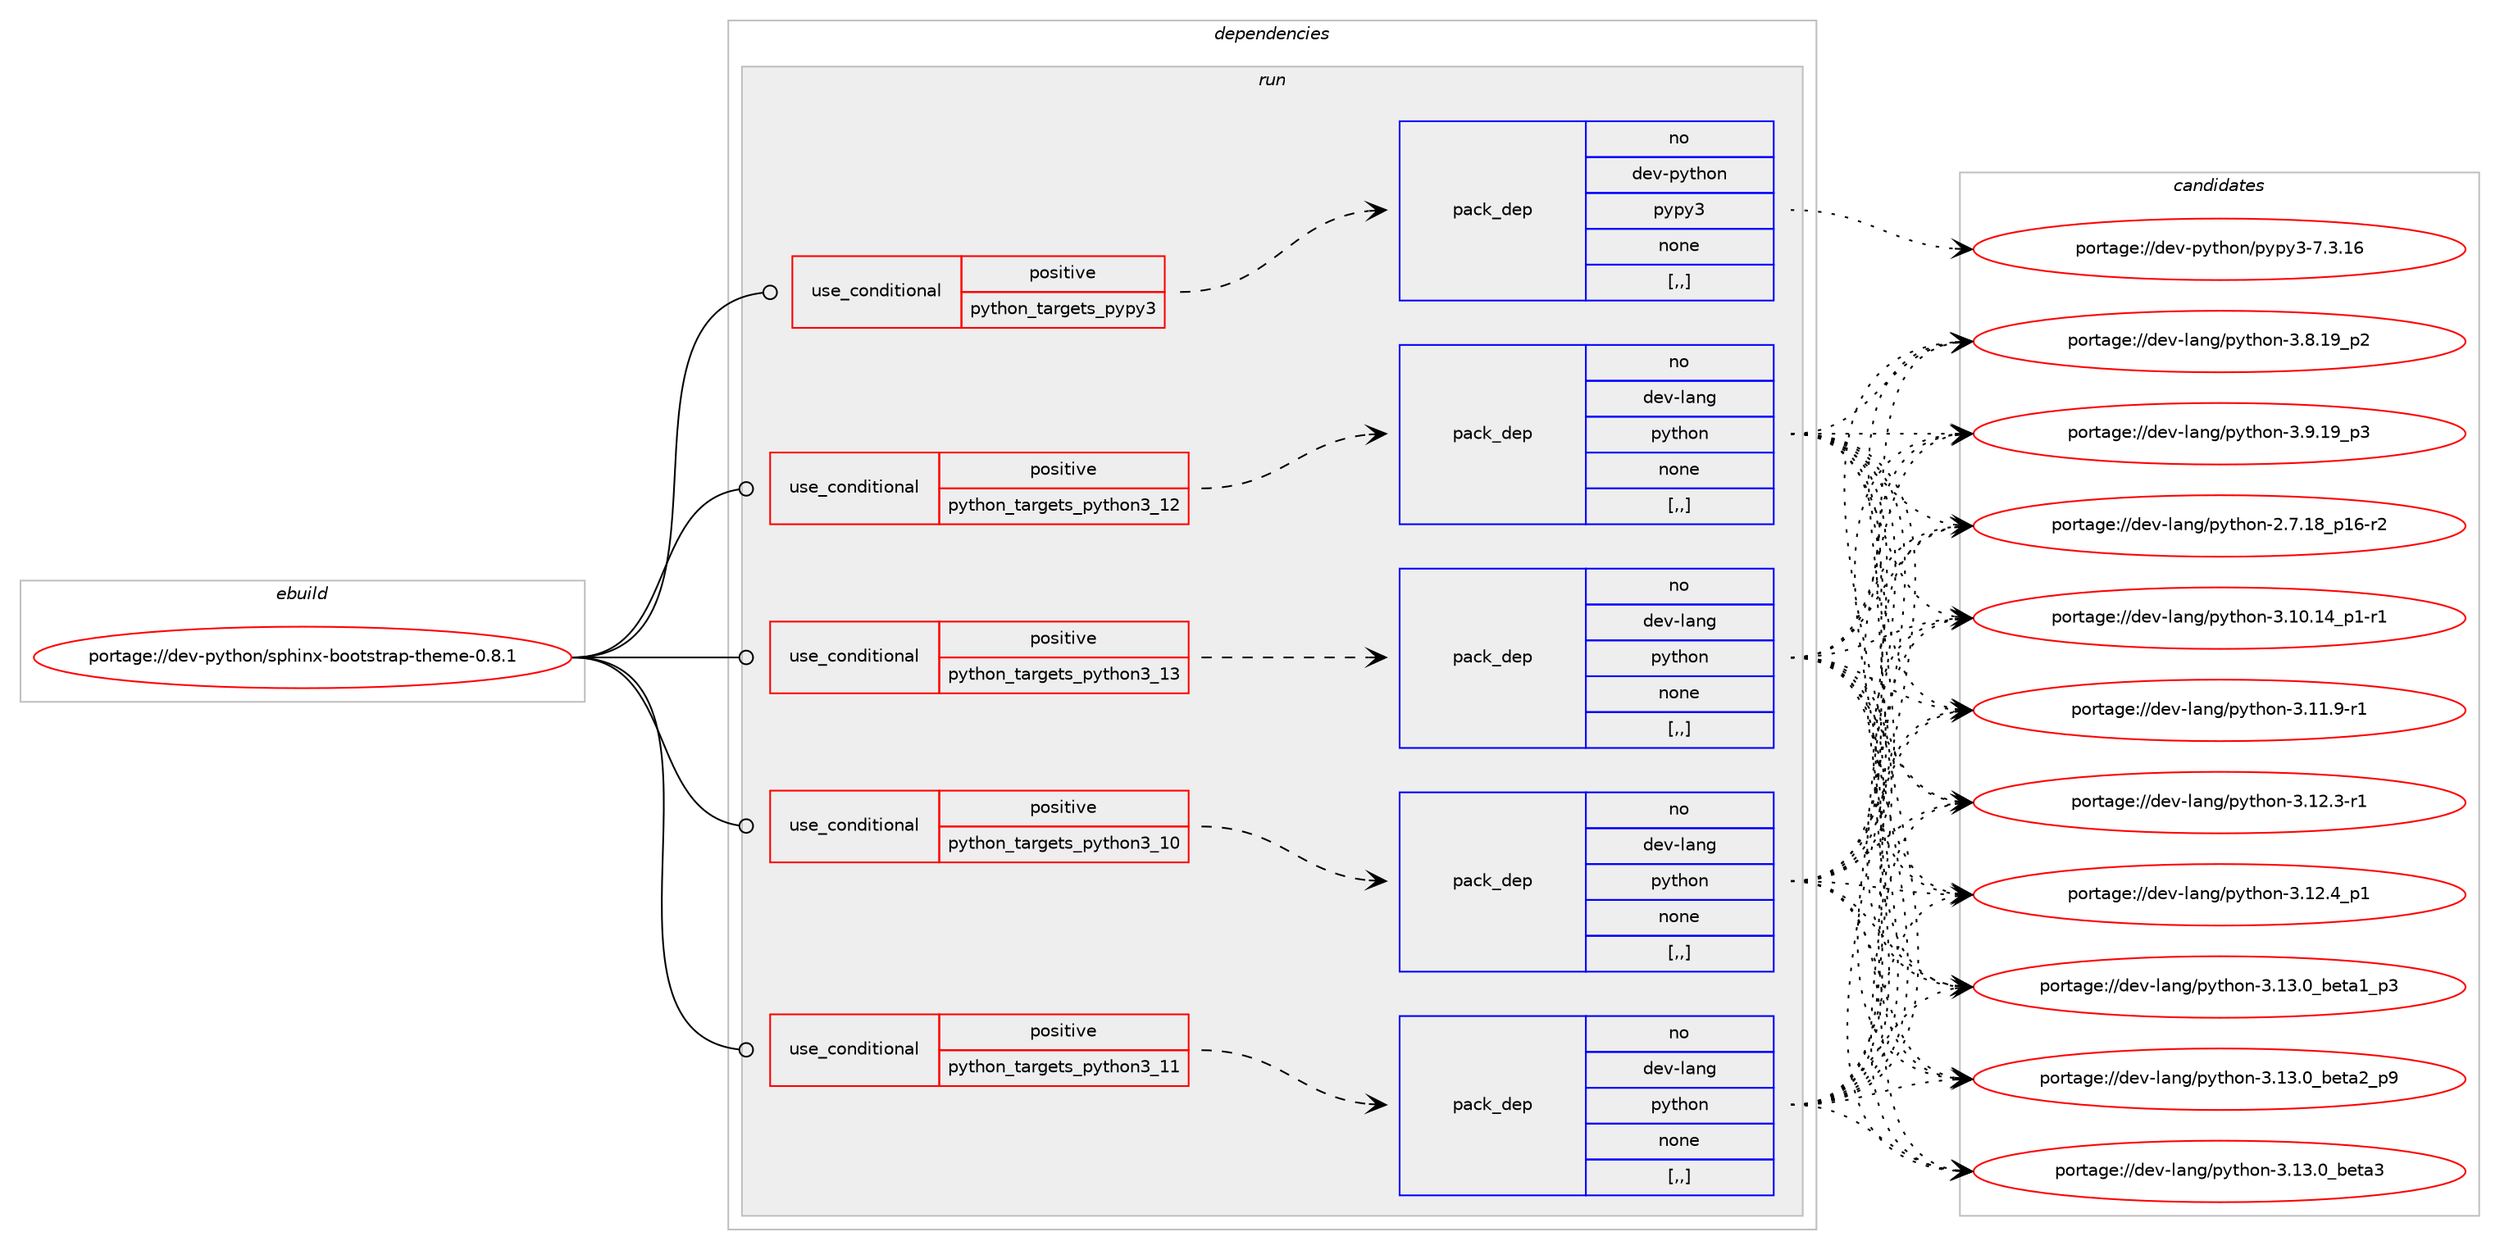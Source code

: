 digraph prolog {

# *************
# Graph options
# *************

newrank=true;
concentrate=true;
compound=true;
graph [rankdir=LR,fontname=Helvetica,fontsize=10,ranksep=1.5];#, ranksep=2.5, nodesep=0.2];
edge  [arrowhead=vee];
node  [fontname=Helvetica,fontsize=10];

# **********
# The ebuild
# **********

subgraph cluster_leftcol {
color=gray;
rank=same;
label=<<i>ebuild</i>>;
id [label="portage://dev-python/sphinx-bootstrap-theme-0.8.1", color=red, width=4, href="../dev-python/sphinx-bootstrap-theme-0.8.1.svg"];
}

# ****************
# The dependencies
# ****************

subgraph cluster_midcol {
color=gray;
label=<<i>dependencies</i>>;
subgraph cluster_compile {
fillcolor="#eeeeee";
style=filled;
label=<<i>compile</i>>;
}
subgraph cluster_compileandrun {
fillcolor="#eeeeee";
style=filled;
label=<<i>compile and run</i>>;
}
subgraph cluster_run {
fillcolor="#eeeeee";
style=filled;
label=<<i>run</i>>;
subgraph cond38523 {
dependency159800 [label=<<TABLE BORDER="0" CELLBORDER="1" CELLSPACING="0" CELLPADDING="4"><TR><TD ROWSPAN="3" CELLPADDING="10">use_conditional</TD></TR><TR><TD>positive</TD></TR><TR><TD>python_targets_pypy3</TD></TR></TABLE>>, shape=none, color=red];
subgraph pack120039 {
dependency159801 [label=<<TABLE BORDER="0" CELLBORDER="1" CELLSPACING="0" CELLPADDING="4" WIDTH="220"><TR><TD ROWSPAN="6" CELLPADDING="30">pack_dep</TD></TR><TR><TD WIDTH="110">no</TD></TR><TR><TD>dev-python</TD></TR><TR><TD>pypy3</TD></TR><TR><TD>none</TD></TR><TR><TD>[,,]</TD></TR></TABLE>>, shape=none, color=blue];
}
dependency159800:e -> dependency159801:w [weight=20,style="dashed",arrowhead="vee"];
}
id:e -> dependency159800:w [weight=20,style="solid",arrowhead="odot"];
subgraph cond38524 {
dependency159802 [label=<<TABLE BORDER="0" CELLBORDER="1" CELLSPACING="0" CELLPADDING="4"><TR><TD ROWSPAN="3" CELLPADDING="10">use_conditional</TD></TR><TR><TD>positive</TD></TR><TR><TD>python_targets_python3_10</TD></TR></TABLE>>, shape=none, color=red];
subgraph pack120040 {
dependency159803 [label=<<TABLE BORDER="0" CELLBORDER="1" CELLSPACING="0" CELLPADDING="4" WIDTH="220"><TR><TD ROWSPAN="6" CELLPADDING="30">pack_dep</TD></TR><TR><TD WIDTH="110">no</TD></TR><TR><TD>dev-lang</TD></TR><TR><TD>python</TD></TR><TR><TD>none</TD></TR><TR><TD>[,,]</TD></TR></TABLE>>, shape=none, color=blue];
}
dependency159802:e -> dependency159803:w [weight=20,style="dashed",arrowhead="vee"];
}
id:e -> dependency159802:w [weight=20,style="solid",arrowhead="odot"];
subgraph cond38525 {
dependency159804 [label=<<TABLE BORDER="0" CELLBORDER="1" CELLSPACING="0" CELLPADDING="4"><TR><TD ROWSPAN="3" CELLPADDING="10">use_conditional</TD></TR><TR><TD>positive</TD></TR><TR><TD>python_targets_python3_11</TD></TR></TABLE>>, shape=none, color=red];
subgraph pack120041 {
dependency159805 [label=<<TABLE BORDER="0" CELLBORDER="1" CELLSPACING="0" CELLPADDING="4" WIDTH="220"><TR><TD ROWSPAN="6" CELLPADDING="30">pack_dep</TD></TR><TR><TD WIDTH="110">no</TD></TR><TR><TD>dev-lang</TD></TR><TR><TD>python</TD></TR><TR><TD>none</TD></TR><TR><TD>[,,]</TD></TR></TABLE>>, shape=none, color=blue];
}
dependency159804:e -> dependency159805:w [weight=20,style="dashed",arrowhead="vee"];
}
id:e -> dependency159804:w [weight=20,style="solid",arrowhead="odot"];
subgraph cond38526 {
dependency159806 [label=<<TABLE BORDER="0" CELLBORDER="1" CELLSPACING="0" CELLPADDING="4"><TR><TD ROWSPAN="3" CELLPADDING="10">use_conditional</TD></TR><TR><TD>positive</TD></TR><TR><TD>python_targets_python3_12</TD></TR></TABLE>>, shape=none, color=red];
subgraph pack120042 {
dependency159807 [label=<<TABLE BORDER="0" CELLBORDER="1" CELLSPACING="0" CELLPADDING="4" WIDTH="220"><TR><TD ROWSPAN="6" CELLPADDING="30">pack_dep</TD></TR><TR><TD WIDTH="110">no</TD></TR><TR><TD>dev-lang</TD></TR><TR><TD>python</TD></TR><TR><TD>none</TD></TR><TR><TD>[,,]</TD></TR></TABLE>>, shape=none, color=blue];
}
dependency159806:e -> dependency159807:w [weight=20,style="dashed",arrowhead="vee"];
}
id:e -> dependency159806:w [weight=20,style="solid",arrowhead="odot"];
subgraph cond38527 {
dependency159808 [label=<<TABLE BORDER="0" CELLBORDER="1" CELLSPACING="0" CELLPADDING="4"><TR><TD ROWSPAN="3" CELLPADDING="10">use_conditional</TD></TR><TR><TD>positive</TD></TR><TR><TD>python_targets_python3_13</TD></TR></TABLE>>, shape=none, color=red];
subgraph pack120043 {
dependency159809 [label=<<TABLE BORDER="0" CELLBORDER="1" CELLSPACING="0" CELLPADDING="4" WIDTH="220"><TR><TD ROWSPAN="6" CELLPADDING="30">pack_dep</TD></TR><TR><TD WIDTH="110">no</TD></TR><TR><TD>dev-lang</TD></TR><TR><TD>python</TD></TR><TR><TD>none</TD></TR><TR><TD>[,,]</TD></TR></TABLE>>, shape=none, color=blue];
}
dependency159808:e -> dependency159809:w [weight=20,style="dashed",arrowhead="vee"];
}
id:e -> dependency159808:w [weight=20,style="solid",arrowhead="odot"];
}
}

# **************
# The candidates
# **************

subgraph cluster_choices {
rank=same;
color=gray;
label=<<i>candidates</i>>;

subgraph choice120039 {
color=black;
nodesep=1;
choice10010111845112121116104111110471121211121215145554651464954 [label="portage://dev-python/pypy3-7.3.16", color=red, width=4,href="../dev-python/pypy3-7.3.16.svg"];
dependency159801:e -> choice10010111845112121116104111110471121211121215145554651464954:w [style=dotted,weight="100"];
}
subgraph choice120040 {
color=black;
nodesep=1;
choice100101118451089711010347112121116104111110455046554649569511249544511450 [label="portage://dev-lang/python-2.7.18_p16-r2", color=red, width=4,href="../dev-lang/python-2.7.18_p16-r2.svg"];
choice100101118451089711010347112121116104111110455146494846495295112494511449 [label="portage://dev-lang/python-3.10.14_p1-r1", color=red, width=4,href="../dev-lang/python-3.10.14_p1-r1.svg"];
choice100101118451089711010347112121116104111110455146494946574511449 [label="portage://dev-lang/python-3.11.9-r1", color=red, width=4,href="../dev-lang/python-3.11.9-r1.svg"];
choice100101118451089711010347112121116104111110455146495046514511449 [label="portage://dev-lang/python-3.12.3-r1", color=red, width=4,href="../dev-lang/python-3.12.3-r1.svg"];
choice100101118451089711010347112121116104111110455146495046529511249 [label="portage://dev-lang/python-3.12.4_p1", color=red, width=4,href="../dev-lang/python-3.12.4_p1.svg"];
choice10010111845108971101034711212111610411111045514649514648959810111697499511251 [label="portage://dev-lang/python-3.13.0_beta1_p3", color=red, width=4,href="../dev-lang/python-3.13.0_beta1_p3.svg"];
choice10010111845108971101034711212111610411111045514649514648959810111697509511257 [label="portage://dev-lang/python-3.13.0_beta2_p9", color=red, width=4,href="../dev-lang/python-3.13.0_beta2_p9.svg"];
choice1001011184510897110103471121211161041111104551464951464895981011169751 [label="portage://dev-lang/python-3.13.0_beta3", color=red, width=4,href="../dev-lang/python-3.13.0_beta3.svg"];
choice100101118451089711010347112121116104111110455146564649579511250 [label="portage://dev-lang/python-3.8.19_p2", color=red, width=4,href="../dev-lang/python-3.8.19_p2.svg"];
choice100101118451089711010347112121116104111110455146574649579511251 [label="portage://dev-lang/python-3.9.19_p3", color=red, width=4,href="../dev-lang/python-3.9.19_p3.svg"];
dependency159803:e -> choice100101118451089711010347112121116104111110455046554649569511249544511450:w [style=dotted,weight="100"];
dependency159803:e -> choice100101118451089711010347112121116104111110455146494846495295112494511449:w [style=dotted,weight="100"];
dependency159803:e -> choice100101118451089711010347112121116104111110455146494946574511449:w [style=dotted,weight="100"];
dependency159803:e -> choice100101118451089711010347112121116104111110455146495046514511449:w [style=dotted,weight="100"];
dependency159803:e -> choice100101118451089711010347112121116104111110455146495046529511249:w [style=dotted,weight="100"];
dependency159803:e -> choice10010111845108971101034711212111610411111045514649514648959810111697499511251:w [style=dotted,weight="100"];
dependency159803:e -> choice10010111845108971101034711212111610411111045514649514648959810111697509511257:w [style=dotted,weight="100"];
dependency159803:e -> choice1001011184510897110103471121211161041111104551464951464895981011169751:w [style=dotted,weight="100"];
dependency159803:e -> choice100101118451089711010347112121116104111110455146564649579511250:w [style=dotted,weight="100"];
dependency159803:e -> choice100101118451089711010347112121116104111110455146574649579511251:w [style=dotted,weight="100"];
}
subgraph choice120041 {
color=black;
nodesep=1;
choice100101118451089711010347112121116104111110455046554649569511249544511450 [label="portage://dev-lang/python-2.7.18_p16-r2", color=red, width=4,href="../dev-lang/python-2.7.18_p16-r2.svg"];
choice100101118451089711010347112121116104111110455146494846495295112494511449 [label="portage://dev-lang/python-3.10.14_p1-r1", color=red, width=4,href="../dev-lang/python-3.10.14_p1-r1.svg"];
choice100101118451089711010347112121116104111110455146494946574511449 [label="portage://dev-lang/python-3.11.9-r1", color=red, width=4,href="../dev-lang/python-3.11.9-r1.svg"];
choice100101118451089711010347112121116104111110455146495046514511449 [label="portage://dev-lang/python-3.12.3-r1", color=red, width=4,href="../dev-lang/python-3.12.3-r1.svg"];
choice100101118451089711010347112121116104111110455146495046529511249 [label="portage://dev-lang/python-3.12.4_p1", color=red, width=4,href="../dev-lang/python-3.12.4_p1.svg"];
choice10010111845108971101034711212111610411111045514649514648959810111697499511251 [label="portage://dev-lang/python-3.13.0_beta1_p3", color=red, width=4,href="../dev-lang/python-3.13.0_beta1_p3.svg"];
choice10010111845108971101034711212111610411111045514649514648959810111697509511257 [label="portage://dev-lang/python-3.13.0_beta2_p9", color=red, width=4,href="../dev-lang/python-3.13.0_beta2_p9.svg"];
choice1001011184510897110103471121211161041111104551464951464895981011169751 [label="portage://dev-lang/python-3.13.0_beta3", color=red, width=4,href="../dev-lang/python-3.13.0_beta3.svg"];
choice100101118451089711010347112121116104111110455146564649579511250 [label="portage://dev-lang/python-3.8.19_p2", color=red, width=4,href="../dev-lang/python-3.8.19_p2.svg"];
choice100101118451089711010347112121116104111110455146574649579511251 [label="portage://dev-lang/python-3.9.19_p3", color=red, width=4,href="../dev-lang/python-3.9.19_p3.svg"];
dependency159805:e -> choice100101118451089711010347112121116104111110455046554649569511249544511450:w [style=dotted,weight="100"];
dependency159805:e -> choice100101118451089711010347112121116104111110455146494846495295112494511449:w [style=dotted,weight="100"];
dependency159805:e -> choice100101118451089711010347112121116104111110455146494946574511449:w [style=dotted,weight="100"];
dependency159805:e -> choice100101118451089711010347112121116104111110455146495046514511449:w [style=dotted,weight="100"];
dependency159805:e -> choice100101118451089711010347112121116104111110455146495046529511249:w [style=dotted,weight="100"];
dependency159805:e -> choice10010111845108971101034711212111610411111045514649514648959810111697499511251:w [style=dotted,weight="100"];
dependency159805:e -> choice10010111845108971101034711212111610411111045514649514648959810111697509511257:w [style=dotted,weight="100"];
dependency159805:e -> choice1001011184510897110103471121211161041111104551464951464895981011169751:w [style=dotted,weight="100"];
dependency159805:e -> choice100101118451089711010347112121116104111110455146564649579511250:w [style=dotted,weight="100"];
dependency159805:e -> choice100101118451089711010347112121116104111110455146574649579511251:w [style=dotted,weight="100"];
}
subgraph choice120042 {
color=black;
nodesep=1;
choice100101118451089711010347112121116104111110455046554649569511249544511450 [label="portage://dev-lang/python-2.7.18_p16-r2", color=red, width=4,href="../dev-lang/python-2.7.18_p16-r2.svg"];
choice100101118451089711010347112121116104111110455146494846495295112494511449 [label="portage://dev-lang/python-3.10.14_p1-r1", color=red, width=4,href="../dev-lang/python-3.10.14_p1-r1.svg"];
choice100101118451089711010347112121116104111110455146494946574511449 [label="portage://dev-lang/python-3.11.9-r1", color=red, width=4,href="../dev-lang/python-3.11.9-r1.svg"];
choice100101118451089711010347112121116104111110455146495046514511449 [label="portage://dev-lang/python-3.12.3-r1", color=red, width=4,href="../dev-lang/python-3.12.3-r1.svg"];
choice100101118451089711010347112121116104111110455146495046529511249 [label="portage://dev-lang/python-3.12.4_p1", color=red, width=4,href="../dev-lang/python-3.12.4_p1.svg"];
choice10010111845108971101034711212111610411111045514649514648959810111697499511251 [label="portage://dev-lang/python-3.13.0_beta1_p3", color=red, width=4,href="../dev-lang/python-3.13.0_beta1_p3.svg"];
choice10010111845108971101034711212111610411111045514649514648959810111697509511257 [label="portage://dev-lang/python-3.13.0_beta2_p9", color=red, width=4,href="../dev-lang/python-3.13.0_beta2_p9.svg"];
choice1001011184510897110103471121211161041111104551464951464895981011169751 [label="portage://dev-lang/python-3.13.0_beta3", color=red, width=4,href="../dev-lang/python-3.13.0_beta3.svg"];
choice100101118451089711010347112121116104111110455146564649579511250 [label="portage://dev-lang/python-3.8.19_p2", color=red, width=4,href="../dev-lang/python-3.8.19_p2.svg"];
choice100101118451089711010347112121116104111110455146574649579511251 [label="portage://dev-lang/python-3.9.19_p3", color=red, width=4,href="../dev-lang/python-3.9.19_p3.svg"];
dependency159807:e -> choice100101118451089711010347112121116104111110455046554649569511249544511450:w [style=dotted,weight="100"];
dependency159807:e -> choice100101118451089711010347112121116104111110455146494846495295112494511449:w [style=dotted,weight="100"];
dependency159807:e -> choice100101118451089711010347112121116104111110455146494946574511449:w [style=dotted,weight="100"];
dependency159807:e -> choice100101118451089711010347112121116104111110455146495046514511449:w [style=dotted,weight="100"];
dependency159807:e -> choice100101118451089711010347112121116104111110455146495046529511249:w [style=dotted,weight="100"];
dependency159807:e -> choice10010111845108971101034711212111610411111045514649514648959810111697499511251:w [style=dotted,weight="100"];
dependency159807:e -> choice10010111845108971101034711212111610411111045514649514648959810111697509511257:w [style=dotted,weight="100"];
dependency159807:e -> choice1001011184510897110103471121211161041111104551464951464895981011169751:w [style=dotted,weight="100"];
dependency159807:e -> choice100101118451089711010347112121116104111110455146564649579511250:w [style=dotted,weight="100"];
dependency159807:e -> choice100101118451089711010347112121116104111110455146574649579511251:w [style=dotted,weight="100"];
}
subgraph choice120043 {
color=black;
nodesep=1;
choice100101118451089711010347112121116104111110455046554649569511249544511450 [label="portage://dev-lang/python-2.7.18_p16-r2", color=red, width=4,href="../dev-lang/python-2.7.18_p16-r2.svg"];
choice100101118451089711010347112121116104111110455146494846495295112494511449 [label="portage://dev-lang/python-3.10.14_p1-r1", color=red, width=4,href="../dev-lang/python-3.10.14_p1-r1.svg"];
choice100101118451089711010347112121116104111110455146494946574511449 [label="portage://dev-lang/python-3.11.9-r1", color=red, width=4,href="../dev-lang/python-3.11.9-r1.svg"];
choice100101118451089711010347112121116104111110455146495046514511449 [label="portage://dev-lang/python-3.12.3-r1", color=red, width=4,href="../dev-lang/python-3.12.3-r1.svg"];
choice100101118451089711010347112121116104111110455146495046529511249 [label="portage://dev-lang/python-3.12.4_p1", color=red, width=4,href="../dev-lang/python-3.12.4_p1.svg"];
choice10010111845108971101034711212111610411111045514649514648959810111697499511251 [label="portage://dev-lang/python-3.13.0_beta1_p3", color=red, width=4,href="../dev-lang/python-3.13.0_beta1_p3.svg"];
choice10010111845108971101034711212111610411111045514649514648959810111697509511257 [label="portage://dev-lang/python-3.13.0_beta2_p9", color=red, width=4,href="../dev-lang/python-3.13.0_beta2_p9.svg"];
choice1001011184510897110103471121211161041111104551464951464895981011169751 [label="portage://dev-lang/python-3.13.0_beta3", color=red, width=4,href="../dev-lang/python-3.13.0_beta3.svg"];
choice100101118451089711010347112121116104111110455146564649579511250 [label="portage://dev-lang/python-3.8.19_p2", color=red, width=4,href="../dev-lang/python-3.8.19_p2.svg"];
choice100101118451089711010347112121116104111110455146574649579511251 [label="portage://dev-lang/python-3.9.19_p3", color=red, width=4,href="../dev-lang/python-3.9.19_p3.svg"];
dependency159809:e -> choice100101118451089711010347112121116104111110455046554649569511249544511450:w [style=dotted,weight="100"];
dependency159809:e -> choice100101118451089711010347112121116104111110455146494846495295112494511449:w [style=dotted,weight="100"];
dependency159809:e -> choice100101118451089711010347112121116104111110455146494946574511449:w [style=dotted,weight="100"];
dependency159809:e -> choice100101118451089711010347112121116104111110455146495046514511449:w [style=dotted,weight="100"];
dependency159809:e -> choice100101118451089711010347112121116104111110455146495046529511249:w [style=dotted,weight="100"];
dependency159809:e -> choice10010111845108971101034711212111610411111045514649514648959810111697499511251:w [style=dotted,weight="100"];
dependency159809:e -> choice10010111845108971101034711212111610411111045514649514648959810111697509511257:w [style=dotted,weight="100"];
dependency159809:e -> choice1001011184510897110103471121211161041111104551464951464895981011169751:w [style=dotted,weight="100"];
dependency159809:e -> choice100101118451089711010347112121116104111110455146564649579511250:w [style=dotted,weight="100"];
dependency159809:e -> choice100101118451089711010347112121116104111110455146574649579511251:w [style=dotted,weight="100"];
}
}

}

